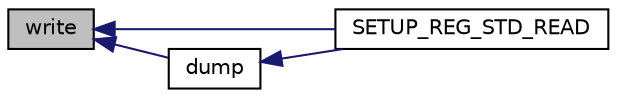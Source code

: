 digraph "write"
{
  edge [fontname="Helvetica",fontsize="10",labelfontname="Helvetica",labelfontsize="10"];
  node [fontname="Helvetica",fontsize="10",shape=record];
  rankdir="LR";
  Node61 [label="write",height=0.2,width=0.4,color="black", fillcolor="grey75", style="filled", fontcolor="black"];
  Node61 -> Node62 [dir="back",color="midnightblue",fontsize="10",style="solid",fontname="Helvetica"];
  Node62 [label="SETUP_REG_STD_READ",height=0.2,width=0.4,color="black", fillcolor="white", style="filled",URL="$d4/deb/timer__registers_8h.html#a07d853f046f2801585b1bc06fc280ded"];
  Node61 -> Node63 [dir="back",color="midnightblue",fontsize="10",style="solid",fontname="Helvetica"];
  Node63 [label="dump",height=0.2,width=0.4,color="black", fillcolor="white", style="filled",URL="$d4/deb/timer__registers_8h.html#a5ef79f79723cddd5234dc46d851bc381"];
  Node63 -> Node62 [dir="back",color="midnightblue",fontsize="10",style="solid",fontname="Helvetica"];
}

